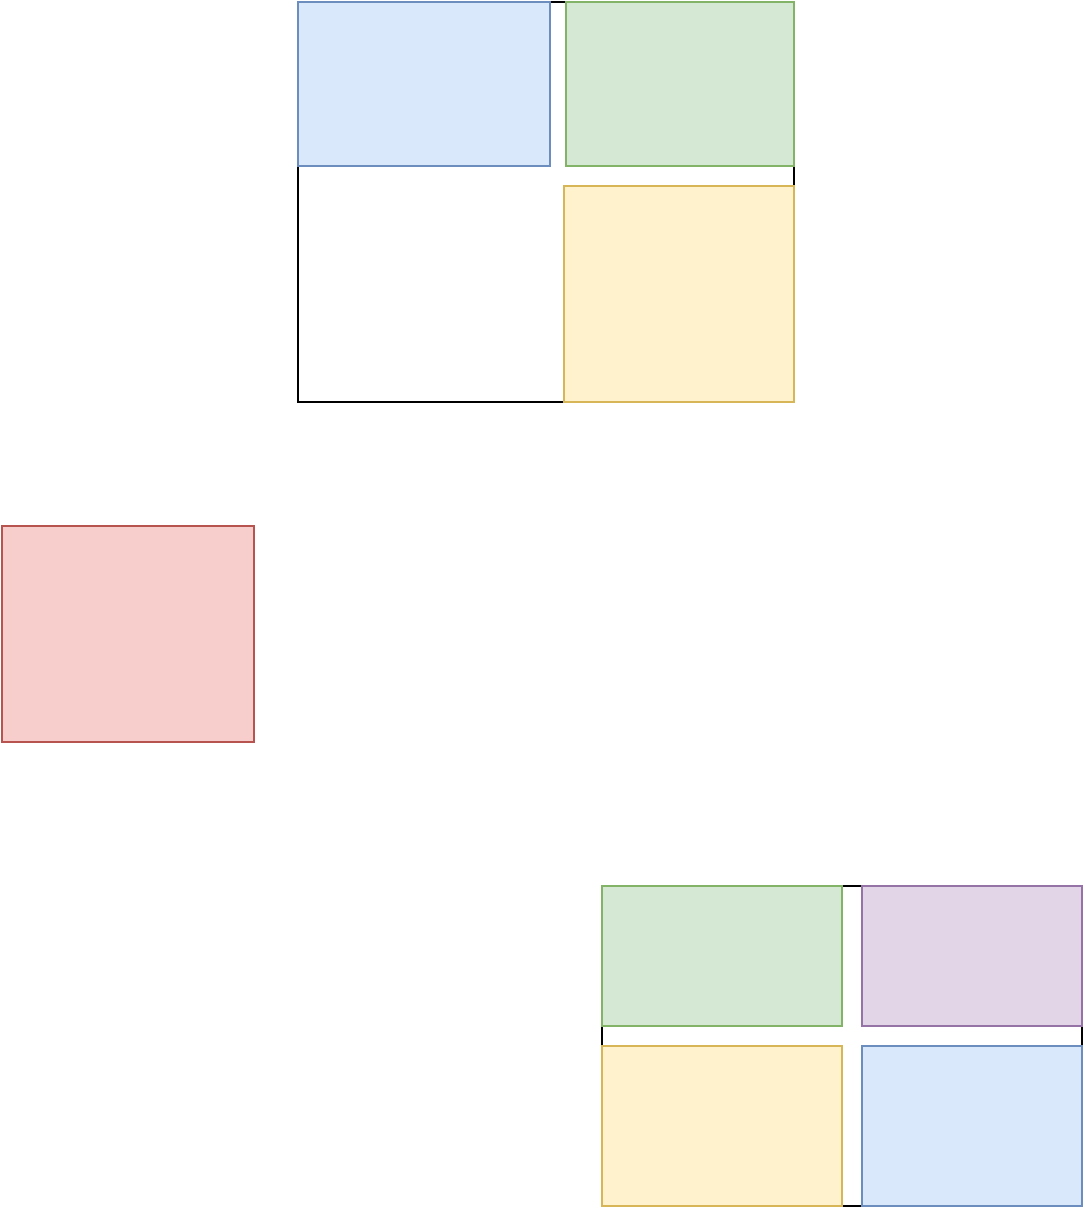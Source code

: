 <mxfile version="18.0.3" type="github">
  <diagram id="NbBu9uwxGzy0OiVpS7tp" name="Page-1">
    <mxGraphModel dx="1038" dy="539" grid="1" gridSize="10" guides="1" tooltips="1" connect="1" arrows="1" fold="1" page="1" pageScale="1" pageWidth="827" pageHeight="1169" math="0" shadow="0">
      <root>
        <mxCell id="0" />
        <mxCell id="1" parent="0" />
        <mxCell id="NZDZEB57lwOKLgj8j775-1" value="" style="rounded=0;whiteSpace=wrap;html=1;" vertex="1" parent="1">
          <mxGeometry x="168" y="118" width="248" height="200" as="geometry" />
        </mxCell>
        <mxCell id="NZDZEB57lwOKLgj8j775-2" value="" style="rounded=0;whiteSpace=wrap;html=1;fillColor=#f8cecc;strokeColor=#b85450;" vertex="1" parent="1">
          <mxGeometry x="20" y="380" width="126" height="108" as="geometry" />
        </mxCell>
        <mxCell id="NZDZEB57lwOKLgj8j775-3" value="" style="rounded=0;whiteSpace=wrap;html=1;fillColor=#dae8fc;strokeColor=#6c8ebf;" vertex="1" parent="1">
          <mxGeometry x="168" y="118" width="126" height="82" as="geometry" />
        </mxCell>
        <mxCell id="NZDZEB57lwOKLgj8j775-4" value="" style="rounded=0;whiteSpace=wrap;html=1;fillColor=#d5e8d4;strokeColor=#82b366;" vertex="1" parent="1">
          <mxGeometry x="302" y="118" width="114" height="82" as="geometry" />
        </mxCell>
        <mxCell id="NZDZEB57lwOKLgj8j775-5" value="" style="rounded=0;whiteSpace=wrap;html=1;fillColor=#fff2cc;strokeColor=#d6b656;" vertex="1" parent="1">
          <mxGeometry x="301" y="210" width="115" height="108" as="geometry" />
        </mxCell>
        <mxCell id="NZDZEB57lwOKLgj8j775-6" value="" style="rounded=0;whiteSpace=wrap;html=1;" vertex="1" parent="1">
          <mxGeometry x="320" y="560" width="240" height="160" as="geometry" />
        </mxCell>
        <mxCell id="NZDZEB57lwOKLgj8j775-8" value="" style="rounded=0;whiteSpace=wrap;html=1;fillColor=#fff2cc;strokeColor=#d6b656;" vertex="1" parent="1">
          <mxGeometry x="320" y="640" width="120" height="80" as="geometry" />
        </mxCell>
        <mxCell id="NZDZEB57lwOKLgj8j775-9" value="" style="rounded=0;whiteSpace=wrap;html=1;fillColor=#d5e8d4;strokeColor=#82b366;" vertex="1" parent="1">
          <mxGeometry x="320" y="560" width="120" height="70" as="geometry" />
        </mxCell>
        <mxCell id="NZDZEB57lwOKLgj8j775-10" value="" style="rounded=0;whiteSpace=wrap;html=1;fillColor=#dae8fc;strokeColor=#6c8ebf;" vertex="1" parent="1">
          <mxGeometry x="450" y="640" width="110" height="80" as="geometry" />
        </mxCell>
        <mxCell id="NZDZEB57lwOKLgj8j775-11" value="" style="rounded=0;whiteSpace=wrap;html=1;fillColor=#e1d5e7;strokeColor=#9673a6;" vertex="1" parent="1">
          <mxGeometry x="450" y="560" width="110" height="70" as="geometry" />
        </mxCell>
      </root>
    </mxGraphModel>
  </diagram>
</mxfile>
